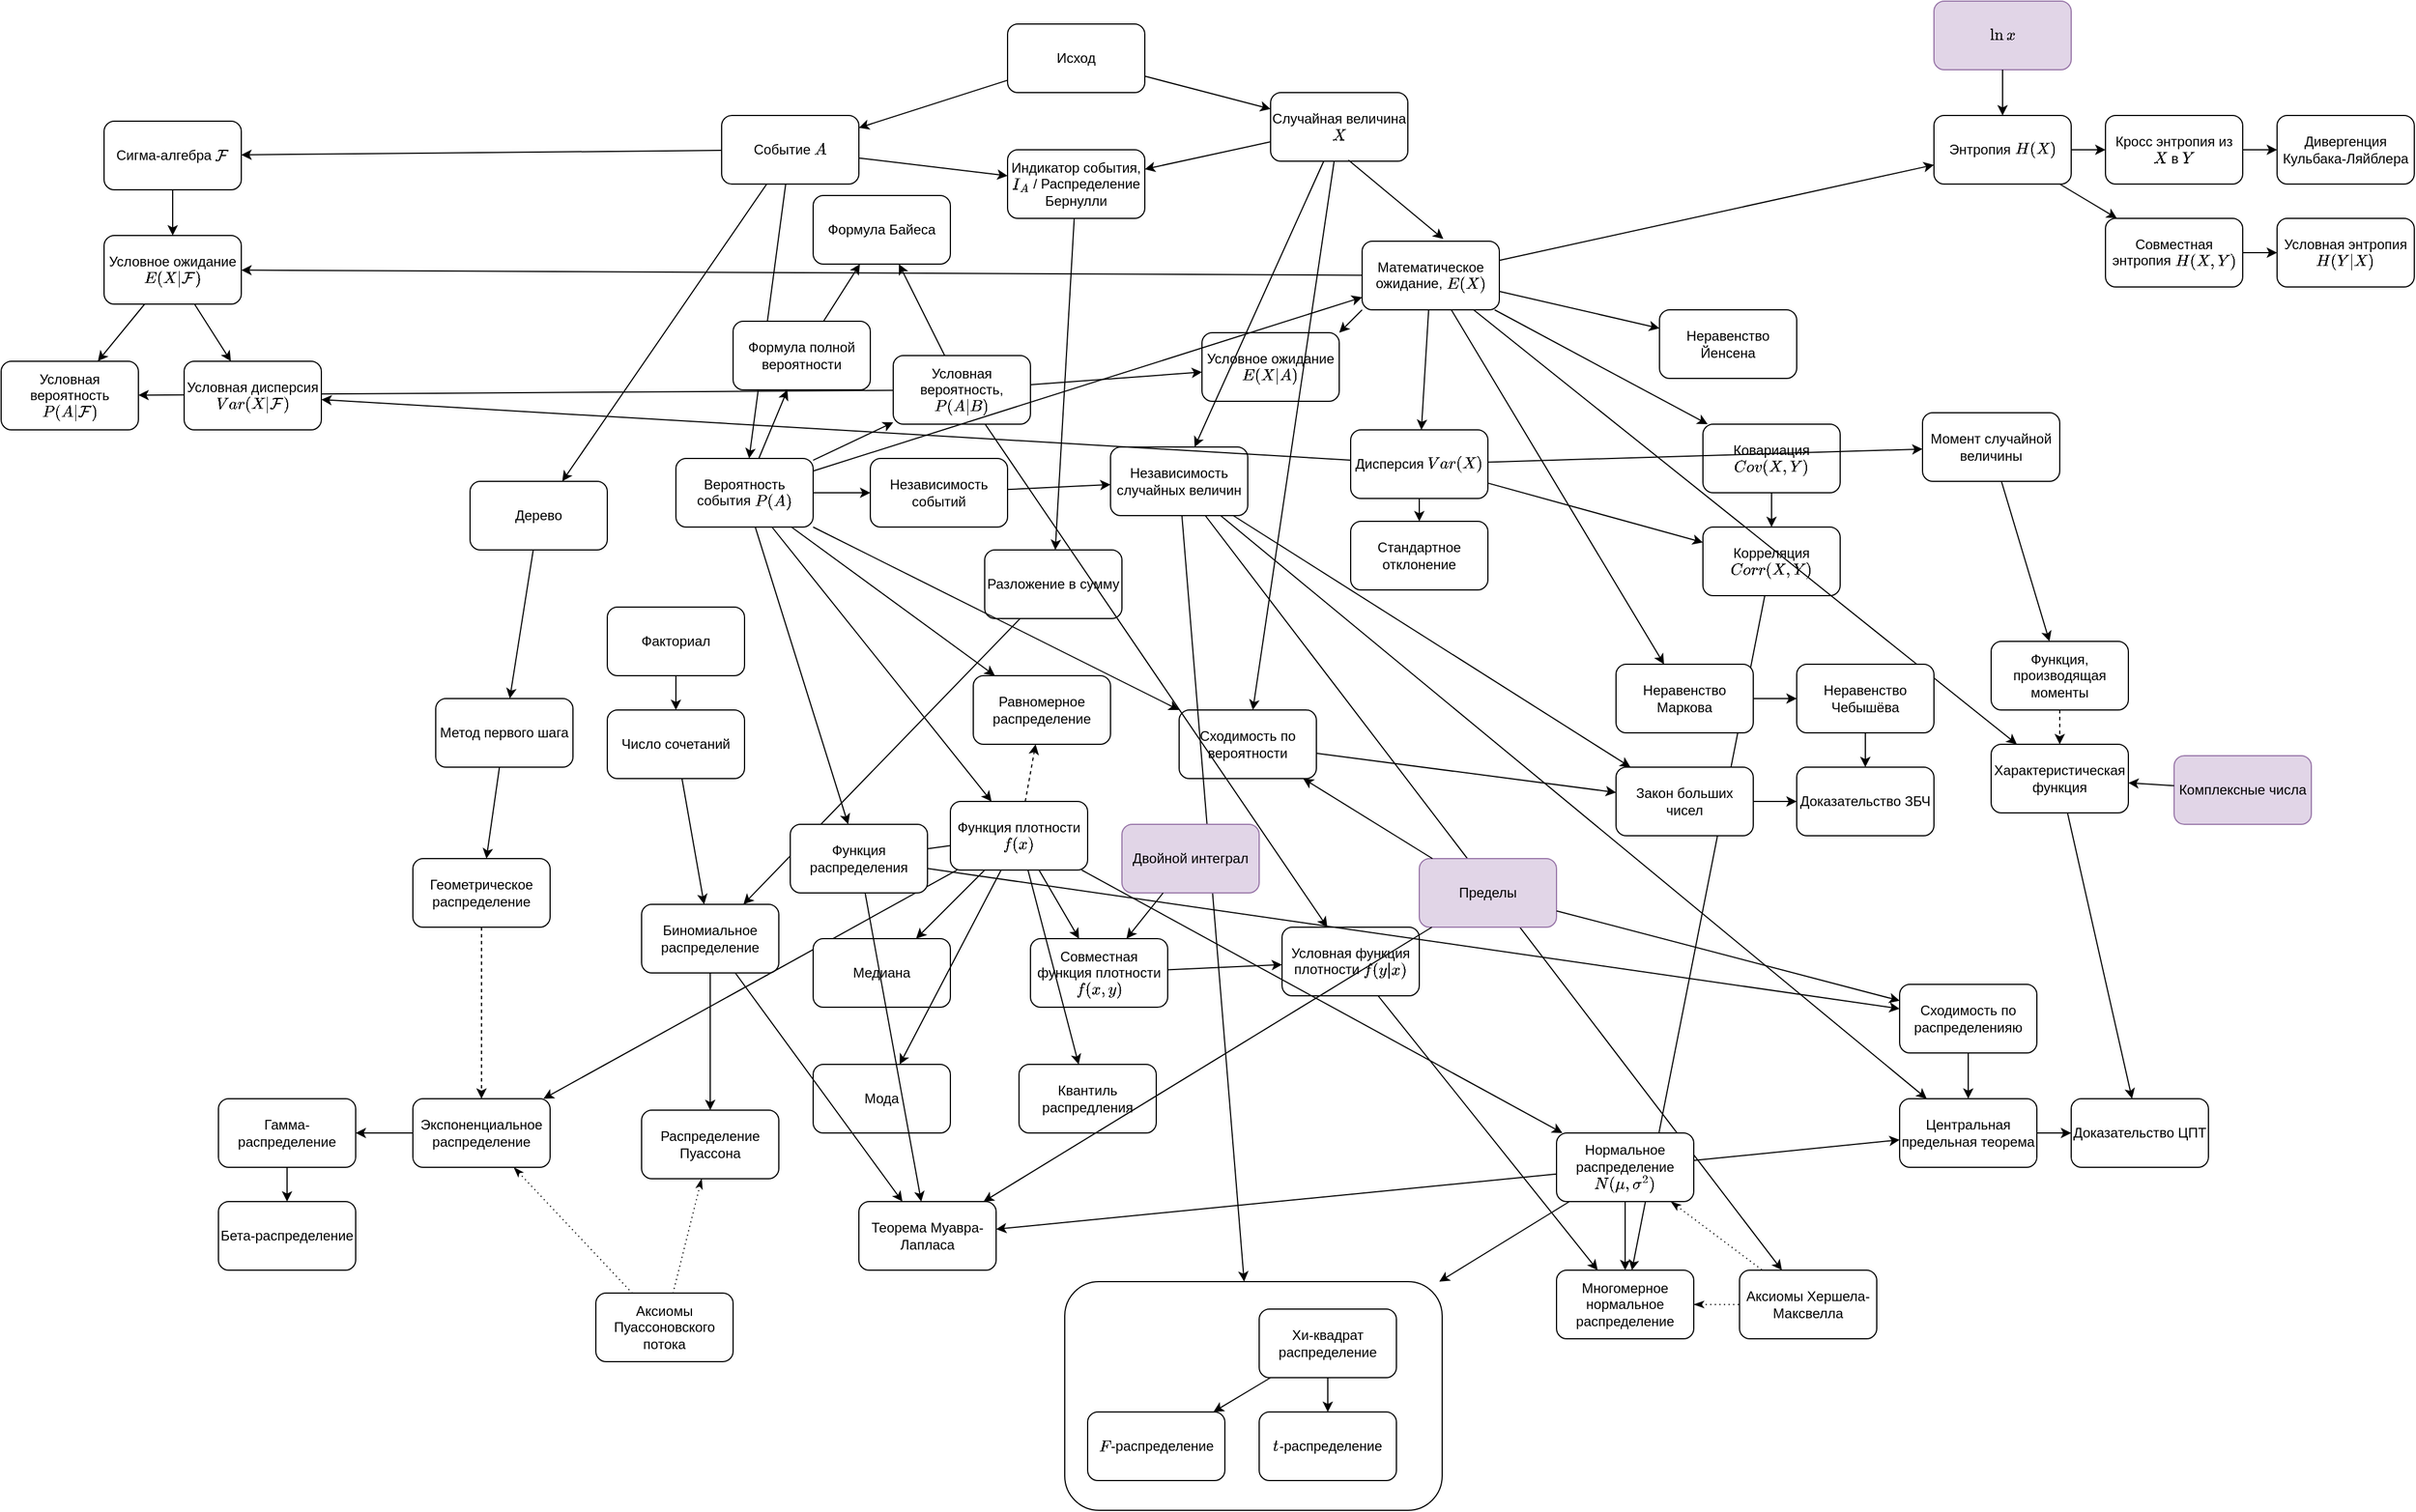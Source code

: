 <mxfile version="14.6.13" type="device"><diagram name="Page-1" id="42789a77-a242-8287-6e28-9cd8cfd52e62"><mxGraphModel dx="4540" dy="1706" grid="1" gridSize="10" guides="1" tooltips="1" connect="1" arrows="1" fold="1" page="1" pageScale="1" pageWidth="2336" pageHeight="1654" background="#ffffff" math="1" shadow="0"><root><mxCell id="0"/><mxCell id="1" parent="0"/><mxCell id="bSrg5COY_HBtnpbsd96A-5" style="rounded=0;orthogonalLoop=1;jettySize=auto;html=1;" parent="1" source="bSrg5COY_HBtnpbsd96A-1" target="bSrg5COY_HBtnpbsd96A-2" edge="1"><mxGeometry relative="1" as="geometry"/></mxCell><mxCell id="bSrg5COY_HBtnpbsd96A-7" style="edgeStyle=none;rounded=0;orthogonalLoop=1;jettySize=auto;html=1;" parent="1" source="bSrg5COY_HBtnpbsd96A-1" target="bSrg5COY_HBtnpbsd96A-3" edge="1"><mxGeometry relative="1" as="geometry"/></mxCell><mxCell id="bSrg5COY_HBtnpbsd96A-1" value="Исход" style="rounded=1;whiteSpace=wrap;html=1;" parent="1" vertex="1"><mxGeometry x="500" y="440" width="120" height="60" as="geometry"/></mxCell><mxCell id="bSrg5COY_HBtnpbsd96A-2" value="Событие \(A\)" style="rounded=1;whiteSpace=wrap;html=1;" parent="1" vertex="1"><mxGeometry x="250" y="520" width="120" height="60" as="geometry"/></mxCell><mxCell id="bSrg5COY_HBtnpbsd96A-3" value="Случайная величина \(X\)" style="rounded=1;whiteSpace=wrap;html=1;" parent="1" vertex="1"><mxGeometry x="730" y="500" width="120" height="60" as="geometry"/></mxCell><mxCell id="bSrg5COY_HBtnpbsd96A-8" value="Математическое ожидание, \(E(X)\)" style="rounded=1;whiteSpace=wrap;html=1;" parent="1" vertex="1"><mxGeometry x="810" y="630" width="120" height="60" as="geometry"/></mxCell><mxCell id="bSrg5COY_HBtnpbsd96A-47" style="edgeStyle=none;rounded=0;orthogonalLoop=1;jettySize=auto;html=1;" parent="1" source="bSrg5COY_HBtnpbsd96A-9" target="bSrg5COY_HBtnpbsd96A-43" edge="1"><mxGeometry relative="1" as="geometry"/></mxCell><mxCell id="bSrg5COY_HBtnpbsd96A-9" value="Вероятность события \(P(A)\)" style="rounded=1;whiteSpace=wrap;html=1;" parent="1" vertex="1"><mxGeometry x="210" y="820" width="120" height="60" as="geometry"/></mxCell><mxCell id="bSrg5COY_HBtnpbsd96A-10" value="Дерево" style="rounded=1;whiteSpace=wrap;html=1;" parent="1" vertex="1"><mxGeometry x="30" y="840" width="120" height="60" as="geometry"/></mxCell><mxCell id="bSrg5COY_HBtnpbsd96A-11" value="Условная вероятность, \(P(A|B)\)" style="rounded=1;whiteSpace=wrap;html=1;" parent="1" vertex="1"><mxGeometry x="400" y="730" width="120" height="60" as="geometry"/></mxCell><mxCell id="bSrg5COY_HBtnpbsd96A-12" value="Метод первого шага" style="rounded=1;whiteSpace=wrap;html=1;" parent="1" vertex="1"><mxGeometry y="1030" width="120" height="60" as="geometry"/></mxCell><mxCell id="bSrg5COY_HBtnpbsd96A-13" value="" style="endArrow=classic;html=1;" parent="1" source="bSrg5COY_HBtnpbsd96A-10" target="bSrg5COY_HBtnpbsd96A-12" edge="1"><mxGeometry width="50" height="50" relative="1" as="geometry"><mxPoint x="510" y="800" as="sourcePoint"/><mxPoint x="560" y="750" as="targetPoint"/></mxGeometry></mxCell><mxCell id="bSrg5COY_HBtnpbsd96A-14" value="" style="endArrow=classic;html=1;" parent="1" source="bSrg5COY_HBtnpbsd96A-2" target="bSrg5COY_HBtnpbsd96A-9" edge="1"><mxGeometry width="50" height="50" relative="1" as="geometry"><mxPoint x="490" y="800" as="sourcePoint"/><mxPoint x="540" y="750" as="targetPoint"/></mxGeometry></mxCell><mxCell id="bSrg5COY_HBtnpbsd96A-16" value="" style="endArrow=classic;html=1;" parent="1" source="bSrg5COY_HBtnpbsd96A-9" target="bSrg5COY_HBtnpbsd96A-11" edge="1"><mxGeometry width="50" height="50" relative="1" as="geometry"><mxPoint x="420" y="780" as="sourcePoint"/><mxPoint x="470" y="730" as="targetPoint"/></mxGeometry></mxCell><mxCell id="bSrg5COY_HBtnpbsd96A-17" value="" style="endArrow=classic;html=1;exitX=0.567;exitY=0.983;exitDx=0;exitDy=0;exitPerimeter=0;entryX=0.592;entryY=-0.033;entryDx=0;entryDy=0;entryPerimeter=0;" parent="1" source="bSrg5COY_HBtnpbsd96A-3" target="bSrg5COY_HBtnpbsd96A-8" edge="1"><mxGeometry width="50" height="50" relative="1" as="geometry"><mxPoint x="400" y="780" as="sourcePoint"/><mxPoint x="450" y="730" as="targetPoint"/></mxGeometry></mxCell><mxCell id="bSrg5COY_HBtnpbsd96A-18" value="Индикатор события, \(I_A\) / Распределение Бернулли" style="rounded=1;whiteSpace=wrap;html=1;" parent="1" vertex="1"><mxGeometry x="500" y="550" width="120" height="60" as="geometry"/></mxCell><mxCell id="bSrg5COY_HBtnpbsd96A-19" value="" style="endArrow=classic;html=1;" parent="1" source="bSrg5COY_HBtnpbsd96A-2" target="bSrg5COY_HBtnpbsd96A-18" edge="1"><mxGeometry width="50" height="50" relative="1" as="geometry"><mxPoint x="400" y="760" as="sourcePoint"/><mxPoint x="450" y="710" as="targetPoint"/></mxGeometry></mxCell><mxCell id="bSrg5COY_HBtnpbsd96A-20" value="" style="endArrow=classic;html=1;" parent="1" source="bSrg5COY_HBtnpbsd96A-3" target="bSrg5COY_HBtnpbsd96A-18" edge="1"><mxGeometry width="50" height="50" relative="1" as="geometry"><mxPoint x="400" y="760" as="sourcePoint"/><mxPoint x="650" y="600" as="targetPoint"/></mxGeometry></mxCell><mxCell id="bSrg5COY_HBtnpbsd96A-21" value="Разложение в сумму" style="rounded=1;whiteSpace=wrap;html=1;" parent="1" vertex="1"><mxGeometry x="480" y="900" width="120" height="60" as="geometry"/></mxCell><mxCell id="bSrg5COY_HBtnpbsd96A-22" value="" style="endArrow=classic;html=1;" parent="1" source="bSrg5COY_HBtnpbsd96A-18" target="bSrg5COY_HBtnpbsd96A-21" edge="1"><mxGeometry width="50" height="50" relative="1" as="geometry"><mxPoint x="410" y="750" as="sourcePoint"/><mxPoint x="460" y="700" as="targetPoint"/></mxGeometry></mxCell><mxCell id="bSrg5COY_HBtnpbsd96A-23" value="Условное ожидание \(E(X|A)\)" style="rounded=1;whiteSpace=wrap;html=1;" parent="1" vertex="1"><mxGeometry x="670" y="710" width="120" height="60" as="geometry"/></mxCell><mxCell id="bSrg5COY_HBtnpbsd96A-24" value="" style="endArrow=classic;html=1;" parent="1" source="bSrg5COY_HBtnpbsd96A-11" target="bSrg5COY_HBtnpbsd96A-23" edge="1"><mxGeometry width="50" height="50" relative="1" as="geometry"><mxPoint x="440" y="720" as="sourcePoint"/><mxPoint x="490" y="670" as="targetPoint"/></mxGeometry></mxCell><mxCell id="bSrg5COY_HBtnpbsd96A-25" value="" style="endArrow=classic;html=1;exitX=0;exitY=1;exitDx=0;exitDy=0;entryX=1;entryY=0;entryDx=0;entryDy=0;" parent="1" source="bSrg5COY_HBtnpbsd96A-8" target="bSrg5COY_HBtnpbsd96A-23" edge="1"><mxGeometry width="50" height="50" relative="1" as="geometry"><mxPoint x="440" y="720" as="sourcePoint"/><mxPoint x="710" y="780" as="targetPoint"/></mxGeometry></mxCell><mxCell id="bSrg5COY_HBtnpbsd96A-27" value="" style="endArrow=classic;html=1;" parent="1" source="bSrg5COY_HBtnpbsd96A-2" target="bSrg5COY_HBtnpbsd96A-26" edge="1"><mxGeometry width="50" height="50" relative="1" as="geometry"><mxPoint x="420" y="710" as="sourcePoint"/><mxPoint x="470" y="660" as="targetPoint"/></mxGeometry></mxCell><mxCell id="bSrg5COY_HBtnpbsd96A-30" value="" style="endArrow=classic;html=1;" parent="1" source="bSrg5COY_HBtnpbsd96A-8" target="bSrg5COY_HBtnpbsd96A-29" edge="1"><mxGeometry width="50" height="50" relative="1" as="geometry"><mxPoint x="1020" y="780" as="sourcePoint"/><mxPoint x="1130" y="650" as="targetPoint"/></mxGeometry></mxCell><mxCell id="bSrg5COY_HBtnpbsd96A-32" value="Ковариация \(Cov(X, Y)\)" style="rounded=1;whiteSpace=wrap;html=1;" parent="1" vertex="1"><mxGeometry x="1108" y="790" width="120" height="60" as="geometry"/></mxCell><mxCell id="bSrg5COY_HBtnpbsd96A-33" value="" style="endArrow=classic;html=1;" parent="1" source="bSrg5COY_HBtnpbsd96A-8" target="bSrg5COY_HBtnpbsd96A-32" edge="1"><mxGeometry width="50" height="50" relative="1" as="geometry"><mxPoint x="880" y="760" as="sourcePoint"/><mxPoint x="930" y="710" as="targetPoint"/></mxGeometry></mxCell><mxCell id="bSrg5COY_HBtnpbsd96A-34" value="Корреляция &lt;br&gt;\(Corr(X, Y)\)" style="rounded=1;whiteSpace=wrap;html=1;" parent="1" vertex="1"><mxGeometry x="1108" y="880" width="120" height="60" as="geometry"/></mxCell><mxCell id="bSrg5COY_HBtnpbsd96A-35" value="" style="endArrow=classic;html=1;" parent="1" source="bSrg5COY_HBtnpbsd96A-28" target="bSrg5COY_HBtnpbsd96A-34" edge="1"><mxGeometry width="50" height="50" relative="1" as="geometry"><mxPoint x="880" y="750" as="sourcePoint"/><mxPoint x="930" y="700" as="targetPoint"/></mxGeometry></mxCell><mxCell id="bSrg5COY_HBtnpbsd96A-36" value="" style="endArrow=classic;html=1;" parent="1" source="bSrg5COY_HBtnpbsd96A-32" target="bSrg5COY_HBtnpbsd96A-34" edge="1"><mxGeometry width="50" height="50" relative="1" as="geometry"><mxPoint x="880" y="760" as="sourcePoint"/><mxPoint x="930" y="710" as="targetPoint"/></mxGeometry></mxCell><mxCell id="bSrg5COY_HBtnpbsd96A-40" value="Независимость событий" style="rounded=1;whiteSpace=wrap;html=1;" parent="1" vertex="1"><mxGeometry x="380" y="820" width="120" height="60" as="geometry"/></mxCell><mxCell id="bSrg5COY_HBtnpbsd96A-41" value="" style="endArrow=classic;html=1;" parent="1" source="bSrg5COY_HBtnpbsd96A-9" target="bSrg5COY_HBtnpbsd96A-40" edge="1"><mxGeometry width="50" height="50" relative="1" as="geometry"><mxPoint x="490" y="860" as="sourcePoint"/><mxPoint x="540" y="810" as="targetPoint"/></mxGeometry></mxCell><mxCell id="bSrg5COY_HBtnpbsd96A-42" value="" style="endArrow=classic;html=1;" parent="1" source="bSrg5COY_HBtnpbsd96A-2" target="bSrg5COY_HBtnpbsd96A-10" edge="1"><mxGeometry width="50" height="50" relative="1" as="geometry"><mxPoint x="480" y="850" as="sourcePoint"/><mxPoint x="530" y="800" as="targetPoint"/></mxGeometry></mxCell><mxCell id="bSrg5COY_HBtnpbsd96A-43" value="Функция плотности \(f(x)\)" style="rounded=1;whiteSpace=wrap;html=1;" parent="1" vertex="1"><mxGeometry x="450" y="1120" width="120" height="60" as="geometry"/></mxCell><mxCell id="bSrg5COY_HBtnpbsd96A-49" style="edgeStyle=none;rounded=0;orthogonalLoop=1;jettySize=auto;html=1;" parent="1" source="bSrg5COY_HBtnpbsd96A-44" target="bSrg5COY_HBtnpbsd96A-45" edge="1"><mxGeometry relative="1" as="geometry"><mxPoint x="790" y="1260" as="targetPoint"/></mxGeometry></mxCell><mxCell id="bSrg5COY_HBtnpbsd96A-44" value="Совместная функция плотности \(f(x, y)\)" style="rounded=1;whiteSpace=wrap;html=1;" parent="1" vertex="1"><mxGeometry x="520" y="1240" width="120" height="60" as="geometry"/></mxCell><mxCell id="bSrg5COY_HBtnpbsd96A-45" value="Условная функция плотности \(f(y|x)\)" style="rounded=1;whiteSpace=wrap;html=1;" parent="1" vertex="1"><mxGeometry x="740" y="1230" width="120" height="60" as="geometry"/></mxCell><mxCell id="bSrg5COY_HBtnpbsd96A-46" value="" style="endArrow=classic;html=1;" parent="1" source="bSrg5COY_HBtnpbsd96A-43" target="bSrg5COY_HBtnpbsd96A-44" edge="1"><mxGeometry width="50" height="50" relative="1" as="geometry"><mxPoint x="610" y="1030" as="sourcePoint"/><mxPoint x="660" y="980" as="targetPoint"/></mxGeometry></mxCell><mxCell id="bSrg5COY_HBtnpbsd96A-66" style="edgeStyle=none;rounded=0;orthogonalLoop=1;jettySize=auto;html=1;startArrow=none;startFill=0;strokeWidth=1;" parent="1" source="bSrg5COY_HBtnpbsd96A-57" target="y8wnG-jf0I0ji_jWL1Tl-14" edge="1"><mxGeometry relative="1" as="geometry"><mxPoint x="770" y="1420" as="targetPoint"/></mxGeometry></mxCell><mxCell id="bSrg5COY_HBtnpbsd96A-61" value="" style="endArrow=classic;html=1;" parent="1" source="bSrg5COY_HBtnpbsd96A-8" target="bSrg5COY_HBtnpbsd96A-28" edge="1"><mxGeometry width="50" height="50" relative="1" as="geometry"><mxPoint x="970" y="890" as="sourcePoint"/><mxPoint x="1020" y="840" as="targetPoint"/></mxGeometry></mxCell><mxCell id="bSrg5COY_HBtnpbsd96A-69" value="Сходимость по вероятности" style="rounded=1;whiteSpace=wrap;html=1;" parent="1" vertex="1"><mxGeometry x="650" y="1040" width="120" height="60" as="geometry"/></mxCell><mxCell id="bSrg5COY_HBtnpbsd96A-70" value="" style="endArrow=classic;html=1;strokeWidth=1;" parent="1" source="bSrg5COY_HBtnpbsd96A-69" target="bSrg5COY_HBtnpbsd96A-68" edge="1"><mxGeometry width="50" height="50" relative="1" as="geometry"><mxPoint x="700" y="1210" as="sourcePoint"/><mxPoint x="750" y="1160" as="targetPoint"/></mxGeometry></mxCell><mxCell id="bSrg5COY_HBtnpbsd96A-72" value="" style="endArrow=classic;html=1;strokeWidth=1;" parent="1" source="bSrg5COY_HBtnpbsd96A-57" target="bSrg5COY_HBtnpbsd96A-71" edge="1"><mxGeometry width="50" height="50" relative="1" as="geometry"><mxPoint x="1000" y="1410" as="sourcePoint"/><mxPoint x="1050" y="1360" as="targetPoint"/></mxGeometry></mxCell><mxCell id="bSrg5COY_HBtnpbsd96A-73" value="" style="endArrow=classic;html=1;strokeWidth=1;" parent="1" source="bSrg5COY_HBtnpbsd96A-43" target="bSrg5COY_HBtnpbsd96A-57" edge="1"><mxGeometry width="50" height="50" relative="1" as="geometry"><mxPoint x="870" y="1340" as="sourcePoint"/><mxPoint x="920" y="1290" as="targetPoint"/></mxGeometry></mxCell><mxCell id="bSrg5COY_HBtnpbsd96A-78" value="" style="endArrow=classic;html=1;strokeWidth=1;" parent="1" source="bSrg5COY_HBtnpbsd96A-45" target="bSrg5COY_HBtnpbsd96A-59" edge="1"><mxGeometry width="50" height="50" relative="1" as="geometry"><mxPoint x="800" y="1530" as="sourcePoint"/><mxPoint x="850" y="1480" as="targetPoint"/></mxGeometry></mxCell><mxCell id="bSrg5COY_HBtnpbsd96A-79" value="Независимость случайных величин" style="rounded=1;whiteSpace=wrap;html=1;" parent="1" vertex="1"><mxGeometry x="590" y="810" width="120" height="60" as="geometry"/></mxCell><mxCell id="bSrg5COY_HBtnpbsd96A-80" value="" style="endArrow=classic;html=1;strokeWidth=1;" parent="1" source="bSrg5COY_HBtnpbsd96A-40" target="bSrg5COY_HBtnpbsd96A-79" edge="1"><mxGeometry width="50" height="50" relative="1" as="geometry"><mxPoint x="590" y="890" as="sourcePoint"/><mxPoint x="640" y="840" as="targetPoint"/></mxGeometry></mxCell><mxCell id="bSrg5COY_HBtnpbsd96A-81" value="" style="endArrow=classic;html=1;strokeWidth=1;" parent="1" source="bSrg5COY_HBtnpbsd96A-3" target="bSrg5COY_HBtnpbsd96A-79" edge="1"><mxGeometry width="50" height="50" relative="1" as="geometry"><mxPoint x="590" y="890" as="sourcePoint"/><mxPoint x="640" y="840" as="targetPoint"/></mxGeometry></mxCell><mxCell id="bSrg5COY_HBtnpbsd96A-82" value="" style="endArrow=classic;html=1;strokeWidth=1;" parent="1" source="bSrg5COY_HBtnpbsd96A-79" target="bSrg5COY_HBtnpbsd96A-58" edge="1"><mxGeometry width="50" height="50" relative="1" as="geometry"><mxPoint x="760" y="1170" as="sourcePoint"/><mxPoint x="810" y="1120" as="targetPoint"/></mxGeometry></mxCell><mxCell id="bSrg5COY_HBtnpbsd96A-83" value="" style="endArrow=classic;html=1;strokeWidth=1;" parent="1" source="bSrg5COY_HBtnpbsd96A-79" target="bSrg5COY_HBtnpbsd96A-68" edge="1"><mxGeometry width="50" height="50" relative="1" as="geometry"><mxPoint x="750" y="1170" as="sourcePoint"/><mxPoint x="800" y="1120" as="targetPoint"/></mxGeometry></mxCell><mxCell id="bSrg5COY_HBtnpbsd96A-84" value="" style="endArrow=classic;html=1;strokeWidth=1;" parent="1" source="bSrg5COY_HBtnpbsd96A-79" target="y8wnG-jf0I0ji_jWL1Tl-14" edge="1"><mxGeometry width="50" height="50" relative="1" as="geometry"><mxPoint x="740" y="1170" as="sourcePoint"/><mxPoint x="770" y="1420" as="targetPoint"/></mxGeometry></mxCell><mxCell id="bSrg5COY_HBtnpbsd96A-85" value="" style="endArrow=classic;html=1;strokeWidth=1;" parent="1" source="bSrg5COY_HBtnpbsd96A-79" target="bSrg5COY_HBtnpbsd96A-71" edge="1"><mxGeometry width="50" height="50" relative="1" as="geometry"><mxPoint x="730" y="1170" as="sourcePoint"/><mxPoint x="780" y="1120" as="targetPoint"/></mxGeometry></mxCell><mxCell id="bSrg5COY_HBtnpbsd96A-86" value="" style="endArrow=classic;html=1;strokeWidth=1;" parent="1" source="bSrg5COY_HBtnpbsd96A-11" target="bSrg5COY_HBtnpbsd96A-45" edge="1"><mxGeometry width="50" height="50" relative="1" as="geometry"><mxPoint x="460" y="1050" as="sourcePoint"/><mxPoint x="510" y="1000" as="targetPoint"/></mxGeometry></mxCell><mxCell id="bSrg5COY_HBtnpbsd96A-87" value="" style="endArrow=classic;html=1;strokeWidth=1;" parent="1" source="bSrg5COY_HBtnpbsd96A-34" target="bSrg5COY_HBtnpbsd96A-59" edge="1"><mxGeometry width="50" height="50" relative="1" as="geometry"><mxPoint x="840" y="1200" as="sourcePoint"/><mxPoint x="890" y="1150" as="targetPoint"/></mxGeometry></mxCell><mxCell id="bSrg5COY_HBtnpbsd96A-88" value="Биномиальное распределение" style="rounded=1;whiteSpace=wrap;html=1;" parent="1" vertex="1"><mxGeometry x="180" y="1210" width="120" height="60" as="geometry"/></mxCell><mxCell id="bSrg5COY_HBtnpbsd96A-89" value="" style="endArrow=classic;html=1;strokeWidth=1;" parent="1" source="bSrg5COY_HBtnpbsd96A-21" target="bSrg5COY_HBtnpbsd96A-88" edge="1"><mxGeometry width="50" height="50" relative="1" as="geometry"><mxPoint x="600" y="1260" as="sourcePoint"/><mxPoint x="650" y="1210" as="targetPoint"/></mxGeometry></mxCell><mxCell id="bSrg5COY_HBtnpbsd96A-90" value="Распределение Пуассона" style="rounded=1;whiteSpace=wrap;html=1;" parent="1" vertex="1"><mxGeometry x="180" y="1390" width="120" height="60" as="geometry"/></mxCell><mxCell id="bSrg5COY_HBtnpbsd96A-91" value="" style="endArrow=classic;html=1;strokeWidth=1;" parent="1" source="bSrg5COY_HBtnpbsd96A-88" target="bSrg5COY_HBtnpbsd96A-90" edge="1"><mxGeometry width="50" height="50" relative="1" as="geometry"><mxPoint x="560" y="1240" as="sourcePoint"/><mxPoint x="610" y="1190" as="targetPoint"/></mxGeometry></mxCell><mxCell id="bSrg5COY_HBtnpbsd96A-92" value="" style="endArrow=classic;html=1;strokeWidth=1;" parent="1" source="bSrg5COY_HBtnpbsd96A-12" target="bSrg5COY_HBtnpbsd96A-93" edge="1"><mxGeometry width="50" height="50" relative="1" as="geometry"><mxPoint x="460" y="1280" as="sourcePoint"/><mxPoint x="130" y="1210" as="targetPoint"/></mxGeometry></mxCell><mxCell id="bSrg5COY_HBtnpbsd96A-93" value="Геометрическое распределение" style="rounded=1;whiteSpace=wrap;html=1;" parent="1" vertex="1"><mxGeometry x="-20" y="1170" width="120" height="60" as="geometry"/></mxCell><mxCell id="bSrg5COY_HBtnpbsd96A-94" value="Экспоненциальное распределение" style="rounded=1;whiteSpace=wrap;html=1;" parent="1" vertex="1"><mxGeometry x="-20" y="1380" width="120" height="60" as="geometry"/></mxCell><mxCell id="bSrg5COY_HBtnpbsd96A-95" value="" style="endArrow=classic;html=1;strokeWidth=1;" parent="1" source="bSrg5COY_HBtnpbsd96A-43" target="bSrg5COY_HBtnpbsd96A-94" edge="1"><mxGeometry width="50" height="50" relative="1" as="geometry"><mxPoint x="440" y="1260" as="sourcePoint"/><mxPoint x="490" y="1210" as="targetPoint"/></mxGeometry></mxCell><mxCell id="bSrg5COY_HBtnpbsd96A-97" value="" style="endArrow=classic;html=1;strokeWidth=1;" parent="1" source="bSrg5COY_HBtnpbsd96A-96" target="bSrg5COY_HBtnpbsd96A-88" edge="1"><mxGeometry width="50" height="50" relative="1" as="geometry"><mxPoint x="250" y="1180" as="sourcePoint"/><mxPoint x="300" y="1130" as="targetPoint"/></mxGeometry></mxCell><mxCell id="bSrg5COY_HBtnpbsd96A-100" value="" style="endArrow=classic;html=1;strokeWidth=1;dashed=1;" parent="1" source="bSrg5COY_HBtnpbsd96A-93" target="bSrg5COY_HBtnpbsd96A-94" edge="1"><mxGeometry relative="1" as="geometry"><mxPoint x="220" y="1150" as="sourcePoint"/><mxPoint x="320" y="1150" as="targetPoint"/></mxGeometry></mxCell><mxCell id="bSrg5COY_HBtnpbsd96A-102" value="Аксиомы Пуассоновского потока" style="rounded=1;whiteSpace=wrap;html=1;" parent="1" vertex="1"><mxGeometry x="140" y="1550" width="120" height="60" as="geometry"/></mxCell><mxCell id="bSrg5COY_HBtnpbsd96A-103" value="" style="endArrow=none;dashed=1;html=1;dashPattern=1 3;strokeWidth=1;startArrow=classicThin;startFill=1;" parent="1" source="bSrg5COY_HBtnpbsd96A-90" target="bSrg5COY_HBtnpbsd96A-102" edge="1"><mxGeometry width="50" height="50" relative="1" as="geometry"><mxPoint x="1110" y="1219.565" as="sourcePoint"/><mxPoint x="1220" y="1200.435" as="targetPoint"/></mxGeometry></mxCell><mxCell id="bSrg5COY_HBtnpbsd96A-104" value="" style="endArrow=none;dashed=1;html=1;dashPattern=1 3;strokeWidth=1;startArrow=classicThin;startFill=1;" parent="1" source="bSrg5COY_HBtnpbsd96A-94" target="bSrg5COY_HBtnpbsd96A-102" edge="1"><mxGeometry width="50" height="50" relative="1" as="geometry"><mxPoint x="307.5" y="1460" as="sourcePoint"/><mxPoint x="232.5" y="1560" as="targetPoint"/></mxGeometry></mxCell><mxCell id="bSrg5COY_HBtnpbsd96A-107" value="" style="endArrow=classic;html=1;strokeWidth=1;" parent="1" source="bSrg5COY_HBtnpbsd96A-8" target="bSrg5COY_HBtnpbsd96A-105" edge="1"><mxGeometry width="50" height="50" relative="1" as="geometry"><mxPoint x="450" y="750" as="sourcePoint"/><mxPoint x="500" y="700" as="targetPoint"/></mxGeometry></mxCell><mxCell id="bSrg5COY_HBtnpbsd96A-108" value="" style="endArrow=classic;html=1;strokeWidth=1;" parent="1" source="bSrg5COY_HBtnpbsd96A-9" target="bSrg5COY_HBtnpbsd96A-8" edge="1"><mxGeometry width="50" height="50" relative="1" as="geometry"><mxPoint x="460" y="750" as="sourcePoint"/><mxPoint x="510" y="700" as="targetPoint"/></mxGeometry></mxCell><mxCell id="bSrg5COY_HBtnpbsd96A-109" value="Равномерное распределение" style="rounded=1;whiteSpace=wrap;html=1;" parent="1" vertex="1"><mxGeometry x="470" y="1010" width="120" height="60" as="geometry"/></mxCell><mxCell id="bSrg5COY_HBtnpbsd96A-110" value="" style="endArrow=classic;html=1;strokeWidth=1;" parent="1" source="bSrg5COY_HBtnpbsd96A-9" target="bSrg5COY_HBtnpbsd96A-109" edge="1"><mxGeometry width="50" height="50" relative="1" as="geometry"><mxPoint x="320" y="1010" as="sourcePoint"/><mxPoint x="370" y="960" as="targetPoint"/></mxGeometry></mxCell><mxCell id="bSrg5COY_HBtnpbsd96A-111" value="" style="endArrow=classic;html=1;strokeWidth=1;dashed=1;" parent="1" source="bSrg5COY_HBtnpbsd96A-43" target="bSrg5COY_HBtnpbsd96A-109" edge="1"><mxGeometry width="50" height="50" relative="1" as="geometry"><mxPoint x="300" y="1010" as="sourcePoint"/><mxPoint x="350" y="960" as="targetPoint"/></mxGeometry></mxCell><mxCell id="bSrg5COY_HBtnpbsd96A-112" value="" style="endArrow=classic;html=1;strokeWidth=1;" parent="1" source="bSrg5COY_HBtnpbsd96A-9" target="bSrg5COY_HBtnpbsd96A-69" edge="1"><mxGeometry width="50" height="50" relative="1" as="geometry"><mxPoint x="660" y="970" as="sourcePoint"/><mxPoint x="710" y="920" as="targetPoint"/></mxGeometry></mxCell><mxCell id="bSrg5COY_HBtnpbsd96A-113" value="" style="endArrow=classic;html=1;strokeWidth=1;" parent="1" source="bSrg5COY_HBtnpbsd96A-3" target="bSrg5COY_HBtnpbsd96A-69" edge="1"><mxGeometry width="50" height="50" relative="1" as="geometry"><mxPoint x="660" y="970" as="sourcePoint"/><mxPoint x="710" y="920" as="targetPoint"/></mxGeometry></mxCell><mxCell id="bSrg5COY_HBtnpbsd96A-120" value="" style="endArrow=classic;html=1;strokeWidth=1;" parent="1" source="bSrg5COY_HBtnpbsd96A-8" target="bSrg5COY_HBtnpbsd96A-114" edge="1"><mxGeometry width="50" height="50" relative="1" as="geometry"><mxPoint x="890" y="940" as="sourcePoint"/><mxPoint x="940" y="890" as="targetPoint"/></mxGeometry></mxCell><mxCell id="bSrg5COY_HBtnpbsd96A-123" value="" style="endArrow=classic;html=1;strokeWidth=1;" parent="1" source="bSrg5COY_HBtnpbsd96A-11" target="bSrg5COY_HBtnpbsd96A-122" edge="1"><mxGeometry width="50" height="50" relative="1" as="geometry"><mxPoint x="380" y="860" as="sourcePoint"/><mxPoint x="430" y="810" as="targetPoint"/></mxGeometry></mxCell><mxCell id="bSrg5COY_HBtnpbsd96A-126" value="" style="endArrow=classic;html=1;strokeWidth=1;" parent="1" source="bSrg5COY_HBtnpbsd96A-28" target="bSrg5COY_HBtnpbsd96A-124" edge="1"><mxGeometry width="50" height="50" relative="1" as="geometry"><mxPoint x="330" y="970" as="sourcePoint"/><mxPoint x="380" y="920" as="targetPoint"/></mxGeometry></mxCell><mxCell id="bSrg5COY_HBtnpbsd96A-127" value="Неравенство Йенсена" style="rounded=1;whiteSpace=wrap;html=1;" parent="1" vertex="1"><mxGeometry x="1070" y="690" width="120" height="60" as="geometry"/></mxCell><mxCell id="bSrg5COY_HBtnpbsd96A-128" value="" style="endArrow=classic;html=1;strokeWidth=1;" parent="1" source="bSrg5COY_HBtnpbsd96A-8" target="bSrg5COY_HBtnpbsd96A-127" edge="1"><mxGeometry width="50" height="50" relative="1" as="geometry"><mxPoint x="1140" y="920" as="sourcePoint"/><mxPoint x="1190" y="870" as="targetPoint"/></mxGeometry></mxCell><mxCell id="bSrg5COY_HBtnpbsd96A-135" value="\(\ln x\)" style="rounded=1;whiteSpace=wrap;html=1;fillColor=#e1d5e7;strokeColor=#9673a6;" parent="1" vertex="1"><mxGeometry x="1310" y="420" width="120" height="60" as="geometry"/></mxCell><mxCell id="bSrg5COY_HBtnpbsd96A-136" value="" style="endArrow=classic;html=1;strokeWidth=1;" parent="1" source="bSrg5COY_HBtnpbsd96A-135" target="bSrg5COY_HBtnpbsd96A-29" edge="1"><mxGeometry width="50" height="50" relative="1" as="geometry"><mxPoint x="1130" y="720" as="sourcePoint"/><mxPoint x="1180" y="670" as="targetPoint"/></mxGeometry></mxCell><mxCell id="bSrg5COY_HBtnpbsd96A-137" value="Функция распределения" style="rounded=1;whiteSpace=wrap;html=1;" parent="1" vertex="1"><mxGeometry x="310" y="1140" width="120" height="60" as="geometry"/></mxCell><mxCell id="bSrg5COY_HBtnpbsd96A-138" value="" style="endArrow=none;html=1;strokeWidth=1;" parent="1" source="bSrg5COY_HBtnpbsd96A-137" target="bSrg5COY_HBtnpbsd96A-43" edge="1"><mxGeometry width="50" height="50" relative="1" as="geometry"><mxPoint x="710" y="920" as="sourcePoint"/><mxPoint x="760" y="870" as="targetPoint"/></mxGeometry></mxCell><mxCell id="bSrg5COY_HBtnpbsd96A-139" value="" style="endArrow=classic;html=1;strokeWidth=1;" parent="1" source="bSrg5COY_HBtnpbsd96A-9" target="bSrg5COY_HBtnpbsd96A-137" edge="1"><mxGeometry width="50" height="50" relative="1" as="geometry"><mxPoint x="670" y="1160" as="sourcePoint"/><mxPoint x="720" y="1110" as="targetPoint"/></mxGeometry></mxCell><mxCell id="IlxpV-1APtzXl0NSNArf-1" value="Квантиль распредления" style="rounded=1;whiteSpace=wrap;html=1;" parent="1" vertex="1"><mxGeometry x="510" y="1350" width="120" height="60" as="geometry"/></mxCell><mxCell id="IlxpV-1APtzXl0NSNArf-2" value="Медиана" style="rounded=1;whiteSpace=wrap;html=1;" parent="1" vertex="1"><mxGeometry x="330" y="1240" width="120" height="60" as="geometry"/></mxCell><mxCell id="IlxpV-1APtzXl0NSNArf-3" value="Мода" style="rounded=1;whiteSpace=wrap;html=1;" parent="1" vertex="1"><mxGeometry x="330" y="1350" width="120" height="60" as="geometry"/></mxCell><mxCell id="IlxpV-1APtzXl0NSNArf-5" value="" style="endArrow=classic;html=1;" parent="1" source="bSrg5COY_HBtnpbsd96A-43" target="IlxpV-1APtzXl0NSNArf-2" edge="1"><mxGeometry width="50" height="50" relative="1" as="geometry"><mxPoint x="490" y="1210" as="sourcePoint"/><mxPoint x="540" y="1160" as="targetPoint"/></mxGeometry></mxCell><mxCell id="IlxpV-1APtzXl0NSNArf-6" value="" style="endArrow=classic;html=1;" parent="1" source="bSrg5COY_HBtnpbsd96A-43" target="IlxpV-1APtzXl0NSNArf-3" edge="1"><mxGeometry width="50" height="50" relative="1" as="geometry"><mxPoint x="490" y="1210" as="sourcePoint"/><mxPoint x="540" y="1160" as="targetPoint"/></mxGeometry></mxCell><mxCell id="IlxpV-1APtzXl0NSNArf-7" value="" style="endArrow=classic;html=1;" parent="1" source="bSrg5COY_HBtnpbsd96A-43" target="IlxpV-1APtzXl0NSNArf-1" edge="1"><mxGeometry width="50" height="50" relative="1" as="geometry"><mxPoint x="470" y="1210" as="sourcePoint"/><mxPoint x="520" y="1160" as="targetPoint"/></mxGeometry></mxCell><mxCell id="IlxpV-1APtzXl0NSNArf-8" value="" style="endArrow=classic;html=1;" parent="1" source="bSrg5COY_HBtnpbsd96A-137" target="bSrg5COY_HBtnpbsd96A-130" edge="1"><mxGeometry width="50" height="50" relative="1" as="geometry"><mxPoint x="820" y="1070" as="sourcePoint"/><mxPoint x="870" y="1020" as="targetPoint"/></mxGeometry></mxCell><mxCell id="IlxpV-1APtzXl0NSNArf-9" value="Теорема Муавра-Лапласа" style="rounded=1;whiteSpace=wrap;html=1;" parent="1" vertex="1"><mxGeometry x="370" y="1470" width="120" height="60" as="geometry"/></mxCell><mxCell id="IlxpV-1APtzXl0NSNArf-10" value="" style="endArrow=classic;html=1;" parent="1" source="bSrg5COY_HBtnpbsd96A-88" target="IlxpV-1APtzXl0NSNArf-9" edge="1"><mxGeometry width="50" height="50" relative="1" as="geometry"><mxPoint x="510" y="1400" as="sourcePoint"/><mxPoint x="560" y="1350" as="targetPoint"/></mxGeometry></mxCell><mxCell id="IlxpV-1APtzXl0NSNArf-11" value="" style="endArrow=classic;html=1;" parent="1" source="bSrg5COY_HBtnpbsd96A-137" target="IlxpV-1APtzXl0NSNArf-9" edge="1"><mxGeometry width="50" height="50" relative="1" as="geometry"><mxPoint x="450" y="1400" as="sourcePoint"/><mxPoint x="500" y="1350" as="targetPoint"/></mxGeometry></mxCell><mxCell id="IlxpV-1APtzXl0NSNArf-12" value="" style="endArrow=classic;html=1;" parent="1" source="bSrg5COY_HBtnpbsd96A-57" target="IlxpV-1APtzXl0NSNArf-9" edge="1"><mxGeometry width="50" height="50" relative="1" as="geometry"><mxPoint x="600" y="1400" as="sourcePoint"/><mxPoint x="650" y="1350" as="targetPoint"/></mxGeometry></mxCell><mxCell id="IlxpV-1APtzXl0NSNArf-13" value="" style="endArrow=classic;html=1;" parent="1" source="bSrg5COY_HBtnpbsd96A-94" target="IlxpV-1APtzXl0NSNArf-14" edge="1"><mxGeometry width="50" height="50" relative="1" as="geometry"><mxPoint x="30" y="1470" as="sourcePoint"/><mxPoint x="-130" y="1420" as="targetPoint"/></mxGeometry></mxCell><mxCell id="z0MpHD4ZddFRIgM_9xvW-1" value="Формула полной вероятности" style="rounded=1;whiteSpace=wrap;html=1;" parent="1" vertex="1"><mxGeometry x="260" y="700" width="120" height="60" as="geometry"/></mxCell><mxCell id="z0MpHD4ZddFRIgM_9xvW-2" value="Формула Байеса" style="rounded=1;whiteSpace=wrap;html=1;" parent="1" vertex="1"><mxGeometry x="330" y="590" width="120" height="60" as="geometry"/></mxCell><mxCell id="z0MpHD4ZddFRIgM_9xvW-3" value="" style="endArrow=classic;html=1;" parent="1" source="bSrg5COY_HBtnpbsd96A-9" target="z0MpHD4ZddFRIgM_9xvW-1" edge="1"><mxGeometry width="50" height="50" relative="1" as="geometry"><mxPoint x="210" y="960" as="sourcePoint"/><mxPoint x="260" y="910" as="targetPoint"/></mxGeometry></mxCell><mxCell id="z0MpHD4ZddFRIgM_9xvW-4" value="" style="endArrow=classic;html=1;" parent="1" source="bSrg5COY_HBtnpbsd96A-11" target="z0MpHD4ZddFRIgM_9xvW-2" edge="1"><mxGeometry width="50" height="50" relative="1" as="geometry"><mxPoint x="210" y="950" as="sourcePoint"/><mxPoint x="260" y="900" as="targetPoint"/></mxGeometry></mxCell><mxCell id="z0MpHD4ZddFRIgM_9xvW-5" value="" style="endArrow=classic;html=1;" parent="1" source="z0MpHD4ZddFRIgM_9xvW-1" target="z0MpHD4ZddFRIgM_9xvW-2" edge="1"><mxGeometry width="50" height="50" relative="1" as="geometry"><mxPoint x="200" y="950" as="sourcePoint"/><mxPoint x="250" y="900" as="targetPoint"/></mxGeometry></mxCell><mxCell id="Cq9v4wfH0ct5fHv3f8if-5" value="Комплексные числа" style="rounded=1;whiteSpace=wrap;html=1;fillColor=#e1d5e7;strokeColor=#9673a6;" parent="1" vertex="1"><mxGeometry x="1520" y="1080" width="120" height="60" as="geometry"/></mxCell><mxCell id="Cq9v4wfH0ct5fHv3f8if-6" value="" style="endArrow=classic;html=1;" parent="1" source="Cq9v4wfH0ct5fHv3f8if-5" target="Cq9v4wfH0ct5fHv3f8if-4" edge="1"><mxGeometry width="50" height="50" relative="1" as="geometry"><mxPoint x="1200" y="1470" as="sourcePoint"/><mxPoint x="1250" y="1420" as="targetPoint"/></mxGeometry></mxCell><mxCell id="Cq9v4wfH0ct5fHv3f8if-8" value="" style="endArrow=classic;html=1;" parent="1" source="Cq9v4wfH0ct5fHv3f8if-4" target="Cq9v4wfH0ct5fHv3f8if-1" edge="1"><mxGeometry width="50" height="50" relative="1" as="geometry"><mxPoint x="1200" y="1470" as="sourcePoint"/><mxPoint x="1250" y="1420" as="targetPoint"/></mxGeometry></mxCell><mxCell id="Cq9v4wfH0ct5fHv3f8if-10" value="" style="endArrow=classic;html=1;" parent="1" source="bSrg5COY_HBtnpbsd96A-8" target="Cq9v4wfH0ct5fHv3f8if-4" edge="1"><mxGeometry width="50" height="50" relative="1" as="geometry"><mxPoint x="1300" y="1040" as="sourcePoint"/><mxPoint x="1350" y="990" as="targetPoint"/></mxGeometry></mxCell><mxCell id="Cq9v4wfH0ct5fHv3f8if-12" value="Момент случайной величины" style="rounded=1;whiteSpace=wrap;html=1;" parent="1" vertex="1"><mxGeometry x="1300" y="780" width="120" height="60" as="geometry"/></mxCell><mxCell id="Cq9v4wfH0ct5fHv3f8if-13" value="" style="endArrow=classic;html=1;" parent="1" source="bSrg5COY_HBtnpbsd96A-28" target="Cq9v4wfH0ct5fHv3f8if-12" edge="1"><mxGeometry width="50" height="50" relative="1" as="geometry"><mxPoint x="1170" y="910" as="sourcePoint"/><mxPoint x="1220" y="860" as="targetPoint"/></mxGeometry></mxCell><mxCell id="Cq9v4wfH0ct5fHv3f8if-14" value="" style="endArrow=classic;html=1;" parent="1" source="Cq9v4wfH0ct5fHv3f8if-12" target="Cq9v4wfH0ct5fHv3f8if-11" edge="1"><mxGeometry width="50" height="50" relative="1" as="geometry"><mxPoint x="1170" y="900" as="sourcePoint"/><mxPoint x="1220" y="850" as="targetPoint"/></mxGeometry></mxCell><mxCell id="Cq9v4wfH0ct5fHv3f8if-17" value="Двойной интеграл" style="rounded=1;whiteSpace=wrap;html=1;fillColor=#e1d5e7;strokeColor=#9673a6;" parent="1" vertex="1"><mxGeometry x="600" y="1140" width="120" height="60" as="geometry"/></mxCell><mxCell id="Cq9v4wfH0ct5fHv3f8if-18" value="" style="endArrow=classic;html=1;" parent="1" source="Cq9v4wfH0ct5fHv3f8if-17" target="bSrg5COY_HBtnpbsd96A-44" edge="1"><mxGeometry width="50" height="50" relative="1" as="geometry"><mxPoint x="430" y="1380" as="sourcePoint"/><mxPoint x="480" y="1330" as="targetPoint"/></mxGeometry></mxCell><mxCell id="Cq9v4wfH0ct5fHv3f8if-19" value="Пределы" style="rounded=1;whiteSpace=wrap;html=1;fillColor=#e1d5e7;strokeColor=#9673a6;" parent="1" vertex="1"><mxGeometry x="860" y="1170" width="120" height="60" as="geometry"/></mxCell><mxCell id="Cq9v4wfH0ct5fHv3f8if-20" value="" style="endArrow=classic;html=1;" parent="1" source="Cq9v4wfH0ct5fHv3f8if-19" target="bSrg5COY_HBtnpbsd96A-69" edge="1"><mxGeometry width="50" height="50" relative="1" as="geometry"><mxPoint x="800" y="1210" as="sourcePoint"/><mxPoint x="850" y="1160" as="targetPoint"/></mxGeometry></mxCell><mxCell id="Cq9v4wfH0ct5fHv3f8if-21" value="" style="endArrow=classic;html=1;" parent="1" source="Cq9v4wfH0ct5fHv3f8if-19" target="bSrg5COY_HBtnpbsd96A-130" edge="1"><mxGeometry width="50" height="50" relative="1" as="geometry"><mxPoint x="780" y="1200" as="sourcePoint"/><mxPoint x="830" y="1150" as="targetPoint"/></mxGeometry></mxCell><mxCell id="Cq9v4wfH0ct5fHv3f8if-22" value="" style="endArrow=classic;html=1;" parent="1" source="Cq9v4wfH0ct5fHv3f8if-19" target="IlxpV-1APtzXl0NSNArf-9" edge="1"><mxGeometry width="50" height="50" relative="1" as="geometry"><mxPoint x="580" y="1290" as="sourcePoint"/><mxPoint x="630" y="1240" as="targetPoint"/></mxGeometry></mxCell><mxCell id="y8wnG-jf0I0ji_jWL1Tl-3" value="" style="group" parent="1" vertex="1" connectable="0"><mxGeometry x="1310" y="520" width="420" height="150" as="geometry"/></mxCell><mxCell id="bSrg5COY_HBtnpbsd96A-29" value="Энтропия \(H(X)\)" style="rounded=1;whiteSpace=wrap;html=1;" parent="y8wnG-jf0I0ji_jWL1Tl-3" vertex="1"><mxGeometry width="120" height="60" as="geometry"/></mxCell><mxCell id="bSrg5COY_HBtnpbsd96A-52" value="Совместная энтропия \(H(X, Y)\)" style="rounded=1;whiteSpace=wrap;html=1;" parent="y8wnG-jf0I0ji_jWL1Tl-3" vertex="1"><mxGeometry x="150" y="90" width="120" height="60" as="geometry"/></mxCell><mxCell id="bSrg5COY_HBtnpbsd96A-51" style="edgeStyle=none;rounded=0;orthogonalLoop=1;jettySize=auto;html=1;" parent="y8wnG-jf0I0ji_jWL1Tl-3" source="bSrg5COY_HBtnpbsd96A-29" target="bSrg5COY_HBtnpbsd96A-52" edge="1"><mxGeometry relative="1" as="geometry"><mxPoint x="100" y="220" as="targetPoint"/></mxGeometry></mxCell><mxCell id="bSrg5COY_HBtnpbsd96A-54" value="Условная энтропия \(H(Y|X)\)" style="rounded=1;whiteSpace=wrap;html=1;" parent="y8wnG-jf0I0ji_jWL1Tl-3" vertex="1"><mxGeometry x="300" y="90" width="120" height="60" as="geometry"/></mxCell><mxCell id="bSrg5COY_HBtnpbsd96A-53" style="edgeStyle=none;rounded=0;orthogonalLoop=1;jettySize=auto;html=1;" parent="y8wnG-jf0I0ji_jWL1Tl-3" source="bSrg5COY_HBtnpbsd96A-52" target="bSrg5COY_HBtnpbsd96A-54" edge="1"><mxGeometry relative="1" as="geometry"><mxPoint x="160" y="320" as="targetPoint"/></mxGeometry></mxCell><mxCell id="bSrg5COY_HBtnpbsd96A-56" value="Дивергенция Кульбака-Ляйблера" style="rounded=1;whiteSpace=wrap;html=1;" parent="y8wnG-jf0I0ji_jWL1Tl-3" vertex="1"><mxGeometry x="300" width="120" height="60" as="geometry"/></mxCell><mxCell id="y8wnG-jf0I0ji_jWL1Tl-1" value="Кросс энтропия из \(X\) в \(Y\)" style="rounded=1;whiteSpace=wrap;html=1;" parent="y8wnG-jf0I0ji_jWL1Tl-3" vertex="1"><mxGeometry x="150" width="120" height="60" as="geometry"/></mxCell><mxCell id="bSrg5COY_HBtnpbsd96A-55" style="edgeStyle=none;rounded=0;orthogonalLoop=1;jettySize=auto;html=1;" parent="y8wnG-jf0I0ji_jWL1Tl-3" source="bSrg5COY_HBtnpbsd96A-29" target="y8wnG-jf0I0ji_jWL1Tl-1" edge="1"><mxGeometry relative="1" as="geometry"><mxPoint x="220" y="160" as="targetPoint"/></mxGeometry></mxCell><mxCell id="y8wnG-jf0I0ji_jWL1Tl-2" value="" style="endArrow=classic;html=1;" parent="y8wnG-jf0I0ji_jWL1Tl-3" source="y8wnG-jf0I0ji_jWL1Tl-1" target="bSrg5COY_HBtnpbsd96A-56" edge="1"><mxGeometry width="50" height="50" relative="1" as="geometry"><mxPoint x="-60" y="320" as="sourcePoint"/><mxPoint x="-10" y="270" as="targetPoint"/></mxGeometry></mxCell><mxCell id="y8wnG-jf0I0ji_jWL1Tl-4" value="" style="group" parent="1" vertex="1" connectable="0"><mxGeometry x="150" y="950" width="120" height="150" as="geometry"/></mxCell><mxCell id="bSrg5COY_HBtnpbsd96A-96" value="Число сочетаний" style="rounded=1;whiteSpace=wrap;html=1;" parent="y8wnG-jf0I0ji_jWL1Tl-4" vertex="1"><mxGeometry y="90" width="120" height="60" as="geometry"/></mxCell><mxCell id="bSrg5COY_HBtnpbsd96A-98" value="" style="endArrow=classic;html=1;strokeWidth=1;" parent="y8wnG-jf0I0ji_jWL1Tl-4" source="bSrg5COY_HBtnpbsd96A-99" target="bSrg5COY_HBtnpbsd96A-96" edge="1"><mxGeometry width="50" height="50" relative="1" as="geometry"><mxPoint x="100" y="240" as="sourcePoint"/><mxPoint x="150" y="190" as="targetPoint"/></mxGeometry></mxCell><mxCell id="bSrg5COY_HBtnpbsd96A-99" value="Факториал" style="rounded=1;whiteSpace=wrap;html=1;" parent="y8wnG-jf0I0ji_jWL1Tl-4" vertex="1"><mxGeometry width="120" height="60" as="geometry"/></mxCell><mxCell id="y8wnG-jf0I0ji_jWL1Tl-5" value="" style="group" parent="1" vertex="1" connectable="0"><mxGeometry x="-380" y="525" width="280" height="270" as="geometry"/></mxCell><mxCell id="bSrg5COY_HBtnpbsd96A-26" value="Сигма-алгебра \(\mathcal F\)" style="rounded=1;whiteSpace=wrap;html=1;" parent="y8wnG-jf0I0ji_jWL1Tl-5" vertex="1"><mxGeometry x="90" width="120" height="60" as="geometry"/></mxCell><mxCell id="bSrg5COY_HBtnpbsd96A-105" value="Условное ожидание \(E(X|\mathcal F)\)" style="rounded=1;whiteSpace=wrap;html=1;" parent="y8wnG-jf0I0ji_jWL1Tl-5" vertex="1"><mxGeometry x="90" y="100" width="120" height="60" as="geometry"/></mxCell><mxCell id="bSrg5COY_HBtnpbsd96A-106" value="" style="endArrow=classic;html=1;strokeWidth=1;" parent="y8wnG-jf0I0ji_jWL1Tl-5" source="bSrg5COY_HBtnpbsd96A-26" target="bSrg5COY_HBtnpbsd96A-105" edge="1"><mxGeometry width="50" height="50" relative="1" as="geometry"><mxPoint x="390" y="210" as="sourcePoint"/><mxPoint x="440" y="160" as="targetPoint"/></mxGeometry></mxCell><mxCell id="bSrg5COY_HBtnpbsd96A-121" value="" style="endArrow=classic;html=1;strokeWidth=1;" parent="y8wnG-jf0I0ji_jWL1Tl-5" source="bSrg5COY_HBtnpbsd96A-105" target="bSrg5COY_HBtnpbsd96A-122" edge="1"><mxGeometry width="50" height="50" relative="1" as="geometry"><mxPoint x="680" y="440" as="sourcePoint"/><mxPoint x="420" y="260" as="targetPoint"/></mxGeometry></mxCell><mxCell id="bSrg5COY_HBtnpbsd96A-122" value="Условная вероятность \(P(A|\mathcal F)\)" style="rounded=1;whiteSpace=wrap;html=1;" parent="y8wnG-jf0I0ji_jWL1Tl-5" vertex="1"><mxGeometry y="210" width="120" height="60" as="geometry"/></mxCell><mxCell id="bSrg5COY_HBtnpbsd96A-124" value="Условная дисперсия \(Var(X | \mathcal F)\)" style="rounded=1;whiteSpace=wrap;html=1;" parent="y8wnG-jf0I0ji_jWL1Tl-5" vertex="1"><mxGeometry x="160" y="210" width="120" height="60" as="geometry"/></mxCell><mxCell id="bSrg5COY_HBtnpbsd96A-125" value="" style="endArrow=classic;html=1;strokeWidth=1;" parent="y8wnG-jf0I0ji_jWL1Tl-5" source="bSrg5COY_HBtnpbsd96A-105" target="bSrg5COY_HBtnpbsd96A-124" edge="1"><mxGeometry width="50" height="50" relative="1" as="geometry"><mxPoint x="640" y="520" as="sourcePoint"/><mxPoint x="690" y="470" as="targetPoint"/></mxGeometry></mxCell><mxCell id="y8wnG-jf0I0ji_jWL1Tl-6" value="" style="group" parent="1" vertex="1" connectable="0"><mxGeometry x="1032" y="1000" width="278" height="150" as="geometry"/></mxCell><mxCell id="bSrg5COY_HBtnpbsd96A-68" value="Закон больших чисел" style="rounded=1;whiteSpace=wrap;html=1;" parent="y8wnG-jf0I0ji_jWL1Tl-6" vertex="1"><mxGeometry y="90" width="120" height="60" as="geometry"/></mxCell><mxCell id="bSrg5COY_HBtnpbsd96A-114" value="Неравенство Маркова" style="rounded=1;whiteSpace=wrap;html=1;" parent="y8wnG-jf0I0ji_jWL1Tl-6" vertex="1"><mxGeometry width="120" height="60" as="geometry"/></mxCell><mxCell id="bSrg5COY_HBtnpbsd96A-115" value="Неравенство Чебышёва" style="rounded=1;whiteSpace=wrap;html=1;" parent="y8wnG-jf0I0ji_jWL1Tl-6" vertex="1"><mxGeometry x="158" width="120" height="60" as="geometry"/></mxCell><mxCell id="bSrg5COY_HBtnpbsd96A-116" value="" style="endArrow=classic;html=1;strokeWidth=1;" parent="y8wnG-jf0I0ji_jWL1Tl-6" source="bSrg5COY_HBtnpbsd96A-114" target="bSrg5COY_HBtnpbsd96A-115" edge="1"><mxGeometry width="50" height="50" relative="1" as="geometry"><mxPoint x="40" y="-10" as="sourcePoint"/><mxPoint x="90" y="-60" as="targetPoint"/></mxGeometry></mxCell><mxCell id="bSrg5COY_HBtnpbsd96A-117" value="Доказательство ЗБЧ" style="rounded=1;whiteSpace=wrap;html=1;" parent="y8wnG-jf0I0ji_jWL1Tl-6" vertex="1"><mxGeometry x="158" y="90" width="120" height="60" as="geometry"/></mxCell><mxCell id="bSrg5COY_HBtnpbsd96A-118" value="" style="endArrow=classic;html=1;strokeWidth=1;" parent="y8wnG-jf0I0ji_jWL1Tl-6" source="bSrg5COY_HBtnpbsd96A-68" target="bSrg5COY_HBtnpbsd96A-117" edge="1"><mxGeometry width="50" height="50" relative="1" as="geometry"><mxPoint x="40" y="-10" as="sourcePoint"/><mxPoint x="90" y="-60" as="targetPoint"/></mxGeometry></mxCell><mxCell id="bSrg5COY_HBtnpbsd96A-119" value="" style="endArrow=classic;html=1;strokeWidth=1;" parent="y8wnG-jf0I0ji_jWL1Tl-6" source="bSrg5COY_HBtnpbsd96A-115" target="bSrg5COY_HBtnpbsd96A-117" edge="1"><mxGeometry width="50" height="50" relative="1" as="geometry"><mxPoint x="60" y="-30" as="sourcePoint"/><mxPoint x="110" y="-80" as="targetPoint"/></mxGeometry></mxCell><mxCell id="y8wnG-jf0I0ji_jWL1Tl-7" value="" style="group" parent="1" vertex="1" connectable="0"><mxGeometry x="800" y="795" width="120" height="140" as="geometry"/></mxCell><mxCell id="bSrg5COY_HBtnpbsd96A-28" value="Дисперсия \(Var(X)\)" style="rounded=1;whiteSpace=wrap;html=1;" parent="y8wnG-jf0I0ji_jWL1Tl-7" vertex="1"><mxGeometry width="120" height="60" as="geometry"/></mxCell><mxCell id="bSrg5COY_HBtnpbsd96A-37" value="Стандартное отклонение" style="rounded=1;whiteSpace=wrap;html=1;" parent="y8wnG-jf0I0ji_jWL1Tl-7" vertex="1"><mxGeometry y="80" width="120" height="60" as="geometry"/></mxCell><mxCell id="bSrg5COY_HBtnpbsd96A-39" value="" style="endArrow=classic;html=1;endFill=1;" parent="y8wnG-jf0I0ji_jWL1Tl-7" source="bSrg5COY_HBtnpbsd96A-28" target="bSrg5COY_HBtnpbsd96A-37" edge="1"><mxGeometry width="50" height="50" relative="1" as="geometry"><mxPoint x="-10" y="-50" as="sourcePoint"/><mxPoint x="210" y="-200" as="targetPoint"/></mxGeometry></mxCell><mxCell id="y8wnG-jf0I0ji_jWL1Tl-9" value="" style="group" parent="1" vertex="1" connectable="0"><mxGeometry x="1360" y="980" width="120" height="150" as="geometry"/></mxCell><mxCell id="Cq9v4wfH0ct5fHv3f8if-4" value="Характеристическая функция" style="rounded=1;whiteSpace=wrap;html=1;" parent="y8wnG-jf0I0ji_jWL1Tl-9" vertex="1"><mxGeometry y="90" width="120" height="60" as="geometry"/></mxCell><mxCell id="Cq9v4wfH0ct5fHv3f8if-11" value="Функция, производящая моменты" style="rounded=1;whiteSpace=wrap;html=1;" parent="y8wnG-jf0I0ji_jWL1Tl-9" vertex="1"><mxGeometry width="120" height="60" as="geometry"/></mxCell><mxCell id="Cq9v4wfH0ct5fHv3f8if-15" value="" style="endArrow=classic;html=1;dashed=1;" parent="y8wnG-jf0I0ji_jWL1Tl-9" source="Cq9v4wfH0ct5fHv3f8if-11" target="Cq9v4wfH0ct5fHv3f8if-4" edge="1"><mxGeometry width="50" height="50" relative="1" as="geometry"><mxPoint x="-160" y="120" as="sourcePoint"/><mxPoint x="-110" y="70" as="targetPoint"/></mxGeometry></mxCell><mxCell id="y8wnG-jf0I0ji_jWL1Tl-10" value="" style="group" parent="1" vertex="1" connectable="0"><mxGeometry x="1280" y="1280" width="270" height="160" as="geometry"/></mxCell><mxCell id="bSrg5COY_HBtnpbsd96A-71" value="Центральная предельная теорема" style="rounded=1;whiteSpace=wrap;html=1;" parent="y8wnG-jf0I0ji_jWL1Tl-10" vertex="1"><mxGeometry y="100" width="120" height="60" as="geometry"/></mxCell><mxCell id="bSrg5COY_HBtnpbsd96A-130" value="Сходимость по распределенияю" style="rounded=1;whiteSpace=wrap;html=1;" parent="y8wnG-jf0I0ji_jWL1Tl-10" vertex="1"><mxGeometry width="120" height="60" as="geometry"/></mxCell><mxCell id="bSrg5COY_HBtnpbsd96A-131" value="" style="endArrow=classic;html=1;strokeWidth=1;" parent="y8wnG-jf0I0ji_jWL1Tl-10" source="bSrg5COY_HBtnpbsd96A-130" target="bSrg5COY_HBtnpbsd96A-71" edge="1"><mxGeometry width="50" height="50" relative="1" as="geometry"><mxPoint x="-140" y="-80" as="sourcePoint"/><mxPoint x="-90" y="-130" as="targetPoint"/></mxGeometry></mxCell><mxCell id="Cq9v4wfH0ct5fHv3f8if-1" value="Доказательство ЦПТ" style="rounded=1;whiteSpace=wrap;html=1;" parent="y8wnG-jf0I0ji_jWL1Tl-10" vertex="1"><mxGeometry x="150" y="100" width="120" height="60" as="geometry"/></mxCell><mxCell id="Cq9v4wfH0ct5fHv3f8if-3" value="" style="endArrow=classic;html=1;" parent="y8wnG-jf0I0ji_jWL1Tl-10" source="bSrg5COY_HBtnpbsd96A-71" target="Cq9v4wfH0ct5fHv3f8if-1" edge="1"><mxGeometry width="50" height="50" relative="1" as="geometry"><mxPoint x="10" y="200" as="sourcePoint"/><mxPoint x="60" y="150" as="targetPoint"/></mxGeometry></mxCell><mxCell id="y8wnG-jf0I0ji_jWL1Tl-11" value="" style="group" parent="1" vertex="1" connectable="0"><mxGeometry x="980" y="1410" width="280" height="180" as="geometry"/></mxCell><mxCell id="bSrg5COY_HBtnpbsd96A-57" value="Нормальное распределение \(N(\mu, \sigma^2)\)" style="rounded=1;whiteSpace=wrap;html=1;" parent="y8wnG-jf0I0ji_jWL1Tl-11" vertex="1"><mxGeometry width="120" height="60" as="geometry"/></mxCell><mxCell id="bSrg5COY_HBtnpbsd96A-58" value="Аксиомы Хершела-Максвелла" style="rounded=1;whiteSpace=wrap;html=1;" parent="y8wnG-jf0I0ji_jWL1Tl-11" vertex="1"><mxGeometry x="160" y="120" width="120" height="60" as="geometry"/></mxCell><mxCell id="bSrg5COY_HBtnpbsd96A-59" value="Многомерное нормальное распределение" style="rounded=1;whiteSpace=wrap;html=1;" parent="y8wnG-jf0I0ji_jWL1Tl-11" vertex="1"><mxGeometry y="120" width="120" height="60" as="geometry"/></mxCell><mxCell id="bSrg5COY_HBtnpbsd96A-60" value="" style="endArrow=classic;html=1;entryX=0.5;entryY=0;entryDx=0;entryDy=0;" parent="y8wnG-jf0I0ji_jWL1Tl-11" source="bSrg5COY_HBtnpbsd96A-57" target="bSrg5COY_HBtnpbsd96A-59" edge="1"><mxGeometry width="50" height="50" relative="1" as="geometry"><mxPoint x="90" y="-180" as="sourcePoint"/><mxPoint x="140" y="-230" as="targetPoint"/></mxGeometry></mxCell><mxCell id="bSrg5COY_HBtnpbsd96A-63" value="" style="endArrow=none;dashed=1;html=1;dashPattern=1 3;strokeWidth=1;startArrow=classicThin;startFill=1;" parent="y8wnG-jf0I0ji_jWL1Tl-11" source="bSrg5COY_HBtnpbsd96A-57" target="bSrg5COY_HBtnpbsd96A-58" edge="1"><mxGeometry width="50" height="50" relative="1" as="geometry"><mxPoint x="20" y="50" as="sourcePoint"/><mxPoint x="70" as="targetPoint"/></mxGeometry></mxCell><mxCell id="bSrg5COY_HBtnpbsd96A-65" value="" style="endArrow=none;dashed=1;html=1;dashPattern=1 3;strokeWidth=1;startArrow=classicThin;startFill=1;" parent="y8wnG-jf0I0ji_jWL1Tl-11" source="bSrg5COY_HBtnpbsd96A-59" target="bSrg5COY_HBtnpbsd96A-58" edge="1"><mxGeometry width="50" height="50" relative="1" as="geometry"><mxPoint x="180" y="-170.435" as="sourcePoint"/><mxPoint x="290" y="-189.565" as="targetPoint"/></mxGeometry></mxCell><mxCell id="y8wnG-jf0I0ji_jWL1Tl-13" value="" style="group" parent="1" vertex="1" connectable="0"><mxGeometry x="-190" y="1380" width="120" height="150" as="geometry"/></mxCell><mxCell id="IlxpV-1APtzXl0NSNArf-14" value="Гамма-распределение" style="rounded=1;whiteSpace=wrap;html=1;" parent="y8wnG-jf0I0ji_jWL1Tl-13" vertex="1"><mxGeometry width="120" height="60" as="geometry"/></mxCell><mxCell id="IlxpV-1APtzXl0NSNArf-15" value="" style="endArrow=classic;html=1;" parent="y8wnG-jf0I0ji_jWL1Tl-13" source="IlxpV-1APtzXl0NSNArf-14" target="IlxpV-1APtzXl0NSNArf-16" edge="1"><mxGeometry width="50" height="50" relative="1" as="geometry"><mxPoint x="200" y="80" as="sourcePoint"/><mxPoint x="60" y="160" as="targetPoint"/></mxGeometry></mxCell><mxCell id="IlxpV-1APtzXl0NSNArf-16" value="Бета-распределение" style="rounded=1;whiteSpace=wrap;html=1;" parent="y8wnG-jf0I0ji_jWL1Tl-13" vertex="1"><mxGeometry y="90" width="120" height="60" as="geometry"/></mxCell><mxCell id="y8wnG-jf0I0ji_jWL1Tl-15" value="" style="group" parent="1" vertex="1" connectable="0"><mxGeometry x="550" y="1540" width="330" height="200" as="geometry"/></mxCell><mxCell id="y8wnG-jf0I0ji_jWL1Tl-8" value="" style="group" parent="y8wnG-jf0I0ji_jWL1Tl-15" vertex="1" connectable="0"><mxGeometry x="20" y="24" width="270" height="150" as="geometry"/></mxCell><mxCell id="bSrg5COY_HBtnpbsd96A-67" value="Хи-квадрат распределение" style="rounded=1;whiteSpace=wrap;html=1;" parent="y8wnG-jf0I0ji_jWL1Tl-8" vertex="1"><mxGeometry x="150" width="120" height="60" as="geometry"/></mxCell><mxCell id="bSrg5COY_HBtnpbsd96A-74" value="\(F\)-распределение" style="rounded=1;whiteSpace=wrap;html=1;" parent="y8wnG-jf0I0ji_jWL1Tl-8" vertex="1"><mxGeometry y="90" width="120" height="60" as="geometry"/></mxCell><mxCell id="bSrg5COY_HBtnpbsd96A-75" value="\(t\)-распределение" style="rounded=1;whiteSpace=wrap;html=1;" parent="y8wnG-jf0I0ji_jWL1Tl-8" vertex="1"><mxGeometry x="150" y="90" width="120" height="60" as="geometry"/></mxCell><mxCell id="bSrg5COY_HBtnpbsd96A-76" value="" style="endArrow=classic;html=1;strokeWidth=1;" parent="y8wnG-jf0I0ji_jWL1Tl-8" source="bSrg5COY_HBtnpbsd96A-67" target="bSrg5COY_HBtnpbsd96A-75" edge="1"><mxGeometry width="50" height="50" relative="1" as="geometry"><mxPoint x="210" y="150" as="sourcePoint"/><mxPoint x="260" y="100" as="targetPoint"/></mxGeometry></mxCell><mxCell id="bSrg5COY_HBtnpbsd96A-77" value="" style="endArrow=classic;html=1;strokeWidth=1;" parent="y8wnG-jf0I0ji_jWL1Tl-8" source="bSrg5COY_HBtnpbsd96A-67" target="bSrg5COY_HBtnpbsd96A-74" edge="1"><mxGeometry width="50" height="50" relative="1" as="geometry"><mxPoint x="210" y="140" as="sourcePoint"/><mxPoint x="260" y="90" as="targetPoint"/></mxGeometry></mxCell><mxCell id="y8wnG-jf0I0ji_jWL1Tl-14" value="" style="rounded=1;whiteSpace=wrap;html=1;fillColor=none;" parent="y8wnG-jf0I0ji_jWL1Tl-15" vertex="1"><mxGeometry width="330" height="200" as="geometry"/></mxCell></root></mxGraphModel></diagram></mxfile>